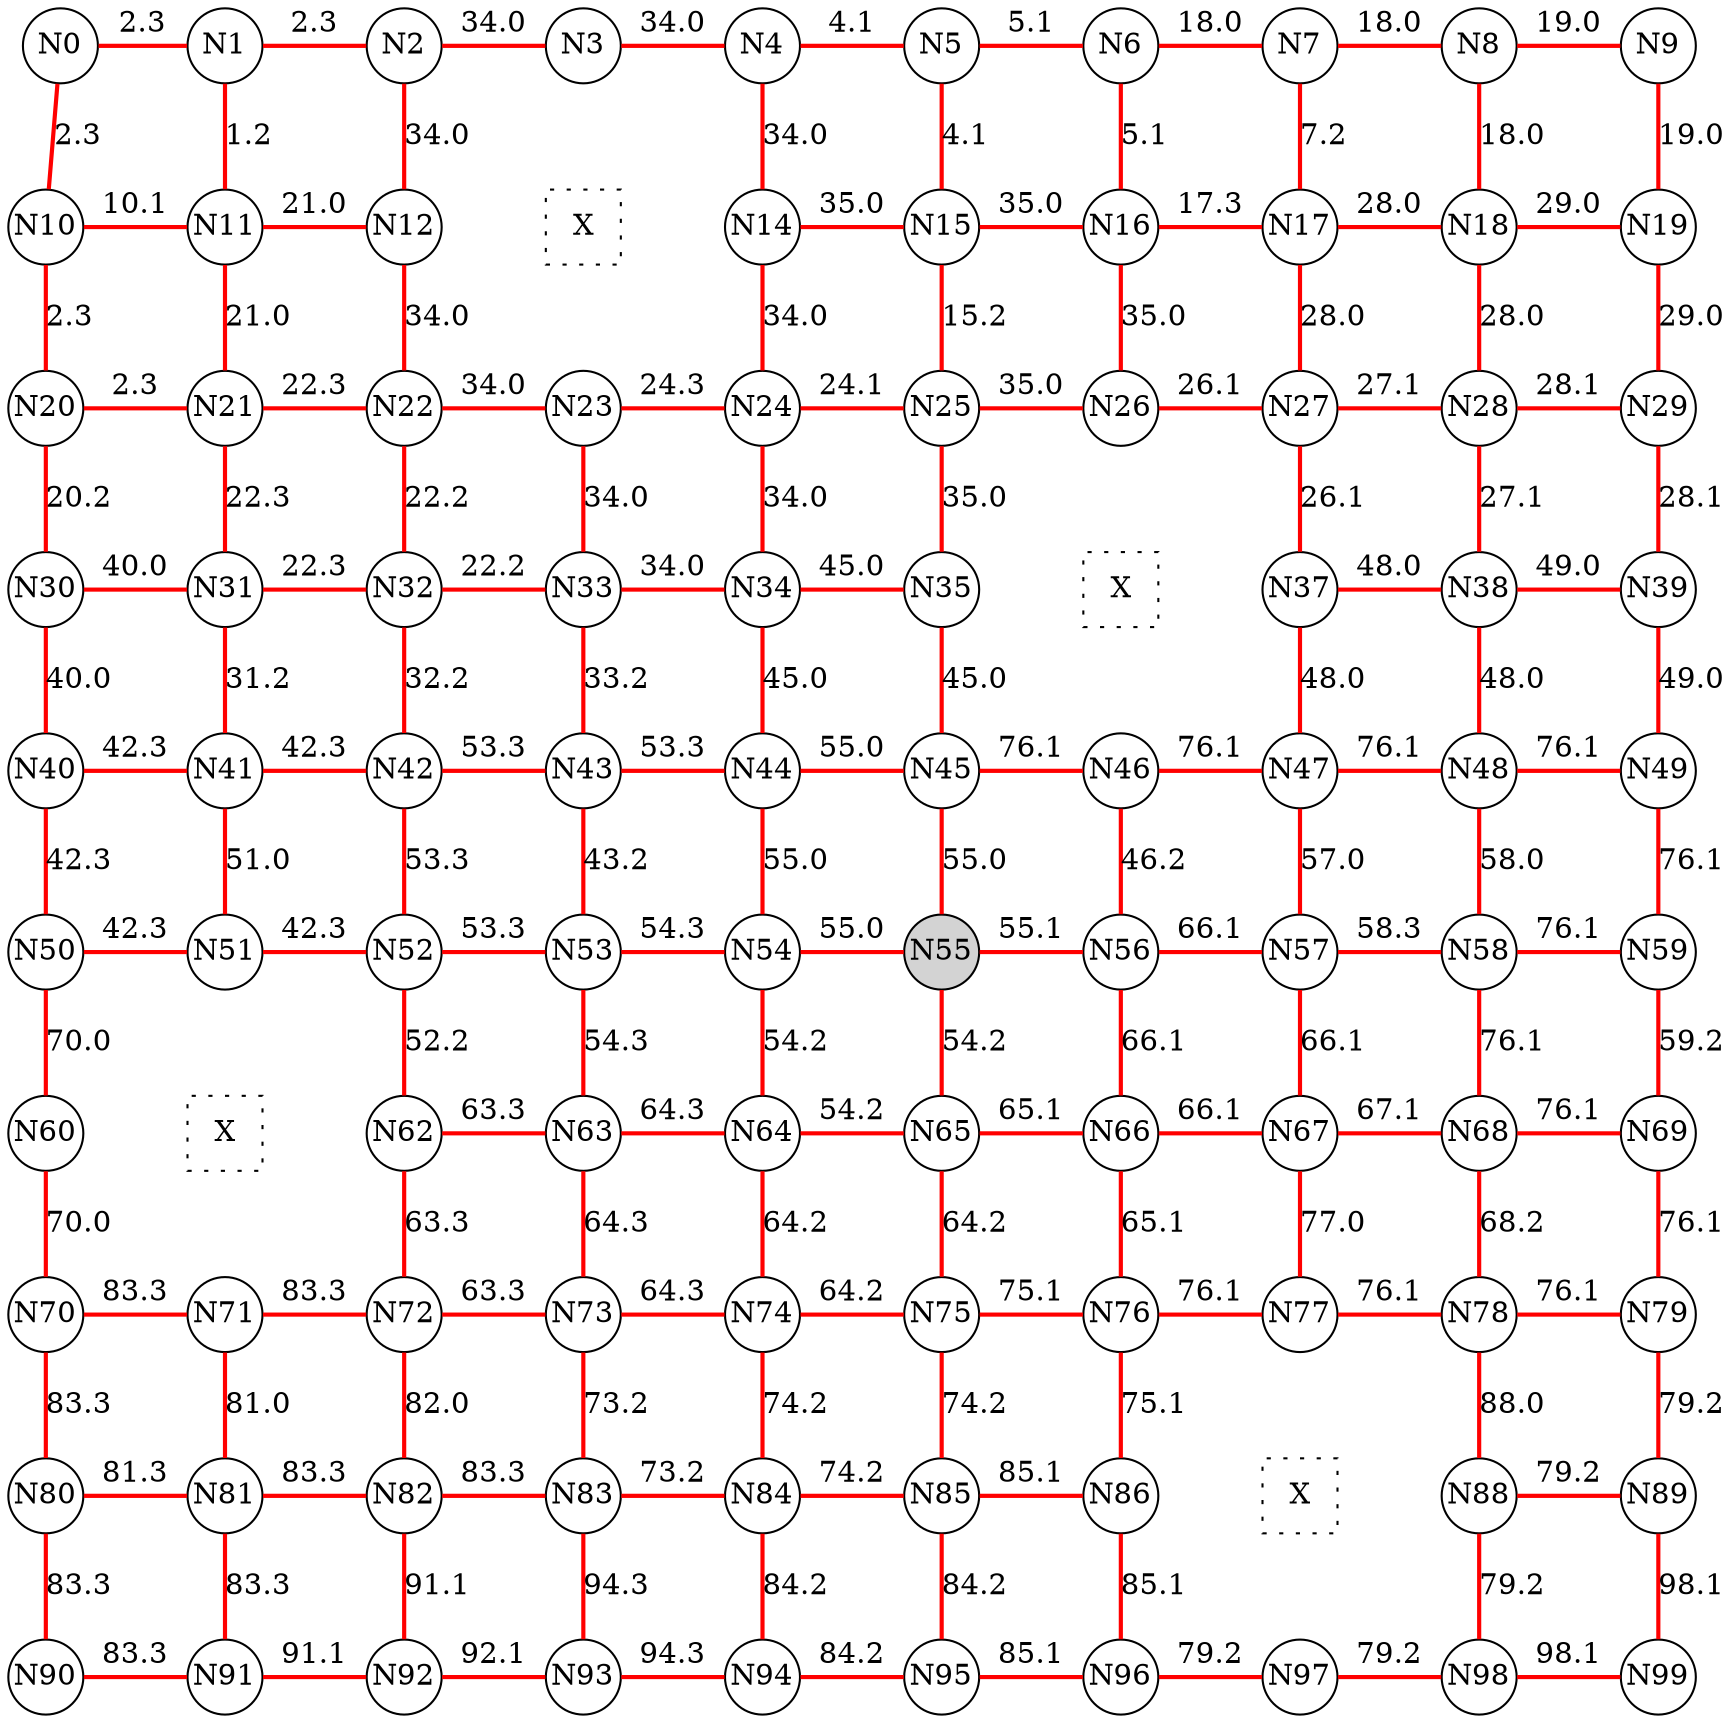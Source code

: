 
 digraph G { graph [layout=dot] 
 {rank=same; N0 [shape=circle, fixedsize=true]; N1 [shape=circle, fixedsize=true]; N2 [shape=circle, fixedsize=true]; N3 [shape=circle, fixedsize=true]; N4 [shape=circle, fixedsize=true]; N5 [shape=circle, fixedsize=true]; N6 [shape=circle, fixedsize=true]; N7 [shape=circle, fixedsize=true]; N8 [shape=circle, fixedsize=true]; N9 [shape=circle, fixedsize=true];  }
 {rank=same; N10 [shape=circle, fixedsize=true]; N11 [shape=circle, fixedsize=true]; N12 [shape=circle, fixedsize=true]; N13 [shape=square, style=dotted, fixedsize=true, label=X]; N14 [shape=circle, fixedsize=true]; N15 [shape=circle, fixedsize=true]; N16 [shape=circle, fixedsize=true]; N17 [shape=circle, fixedsize=true]; N18 [shape=circle, fixedsize=true]; N19 [shape=circle, fixedsize=true];  }
 {rank=same; N20 [shape=circle, fixedsize=true]; N21 [shape=circle, fixedsize=true]; N22 [shape=circle, fixedsize=true]; N23 [shape=circle, fixedsize=true]; N24 [shape=circle, fixedsize=true]; N25 [shape=circle, fixedsize=true]; N26 [shape=circle, fixedsize=true]; N27 [shape=circle, fixedsize=true]; N28 [shape=circle, fixedsize=true]; N29 [shape=circle, fixedsize=true];  }
 {rank=same; N30 [shape=circle, fixedsize=true]; N31 [shape=circle, fixedsize=true]; N32 [shape=circle, fixedsize=true]; N33 [shape=circle, fixedsize=true]; N34 [shape=circle, fixedsize=true]; N35 [shape=circle, fixedsize=true]; N36 [shape=square, style=dotted, fixedsize=true, label=X]; N37 [shape=circle, fixedsize=true]; N38 [shape=circle, fixedsize=true]; N39 [shape=circle, fixedsize=true];  }
 {rank=same; N40 [shape=circle, fixedsize=true]; N41 [shape=circle, fixedsize=true]; N42 [shape=circle, fixedsize=true]; N43 [shape=circle, fixedsize=true]; N44 [shape=circle, fixedsize=true]; N45 [shape=circle, fixedsize=true]; N46 [shape=circle, fixedsize=true]; N47 [shape=circle, fixedsize=true]; N48 [shape=circle, fixedsize=true]; N49 [shape=circle, fixedsize=true];  }
 {rank=same; N50 [shape=circle, fixedsize=true]; N51 [shape=circle, fixedsize=true]; N52 [shape=circle, fixedsize=true]; N53 [shape=circle, fixedsize=true]; N54 [shape=circle, fixedsize=true]; N55 [shape=circle, style=filled, fixedsize=true]; N56 [shape=circle, fixedsize=true]; N57 [shape=circle, fixedsize=true]; N58 [shape=circle, fixedsize=true]; N59 [shape=circle, fixedsize=true];  }
 {rank=same; N60 [shape=circle, fixedsize=true]; N61 [shape=square, style=dotted, fixedsize=true, label=X]; N62 [shape=circle, fixedsize=true]; N63 [shape=circle, fixedsize=true]; N64 [shape=circle, fixedsize=true]; N65 [shape=circle, fixedsize=true]; N66 [shape=circle, fixedsize=true]; N67 [shape=circle, fixedsize=true]; N68 [shape=circle, fixedsize=true]; N69 [shape=circle, fixedsize=true];  }
 {rank=same; N70 [shape=circle, fixedsize=true]; N71 [shape=circle, fixedsize=true]; N72 [shape=circle, fixedsize=true]; N73 [shape=circle, fixedsize=true]; N74 [shape=circle, fixedsize=true]; N75 [shape=circle, fixedsize=true]; N76 [shape=circle, fixedsize=true]; N77 [shape=circle, fixedsize=true]; N78 [shape=circle, fixedsize=true]; N79 [shape=circle, fixedsize=true];  }
 {rank=same; N80 [shape=circle, fixedsize=true]; N81 [shape=circle, fixedsize=true]; N82 [shape=circle, fixedsize=true]; N83 [shape=circle, fixedsize=true]; N84 [shape=circle, fixedsize=true]; N85 [shape=circle, fixedsize=true]; N86 [shape=circle, fixedsize=true]; N87 [shape=square, style=dotted, fixedsize=true, label=X]; N88 [shape=circle, fixedsize=true]; N89 [shape=circle, fixedsize=true];  }
 {rank=same; N90 [shape=circle, fixedsize=true]; N91 [shape=circle, fixedsize=true]; N92 [shape=circle, fixedsize=true]; N93 [shape=circle, fixedsize=true]; N94 [shape=circle, fixedsize=true]; N95 [shape=circle, fixedsize=true]; N96 [shape=circle, fixedsize=true]; N97 [shape=circle, fixedsize=true]; N98 [shape=circle, fixedsize=true]; N99 [shape=circle, fixedsize=true];  }
N0->N1 [dir=none, color=red, style=bold, label="2.3"]
N1->N2 [dir=none, color=red, style=bold, label="2.3"]
N2->N3 [dir=none, color=red, style=bold, label="34.0"]
N3->N4 [dir=none, color=red, style=bold, label="34.0"]
N4->N5 [dir=none, color=red, style=bold, label="4.1"]
N5->N6 [dir=none, color=red, style=bold, label="5.1"]
N6->N7 [dir=none, color=red, style=bold, label="18.0"]
N7->N8 [dir=none, color=red, style=bold, label="18.0"]
N8->N9 [dir=none, color=red, style=bold, label="19.0"]
N10->N11 [dir=none, color=red, style=bold, label="10.1"]
N11->N12 [dir=none, color=red, style=bold, label="21.0"]
N12->N13 [dir=none, style=invis, label=" "]
N13->N14 [dir=none, style=invis, label=" "]
N14->N15 [dir=none, color=red, style=bold, label="35.0"]
N15->N16 [dir=none, color=red, style=bold, label="35.0"]
N16->N17 [dir=none, color=red, style=bold, label="17.3"]
N17->N18 [dir=none, color=red, style=bold, label="28.0"]
N18->N19 [dir=none, color=red, style=bold, label="29.0"]
N20->N21 [dir=none, color=red, style=bold, label="2.3"]
N21->N22 [dir=none, color=red, style=bold, label="22.3"]
N22->N23 [dir=none, color=red, style=bold, label="34.0"]
N23->N24 [dir=none, color=red, style=bold, label="24.3"]
N24->N25 [dir=none, color=red, style=bold, label="24.1"]
N25->N26 [dir=none, color=red, style=bold, label="35.0"]
N26->N27 [dir=none, color=red, style=bold, label="26.1"]
N27->N28 [dir=none, color=red, style=bold, label="27.1"]
N28->N29 [dir=none, color=red, style=bold, label="28.1"]
N30->N31 [dir=none, color=red, style=bold, label="40.0"]
N31->N32 [dir=none, color=red, style=bold, label="22.3"]
N32->N33 [dir=none, color=red, style=bold, label="22.2"]
N33->N34 [dir=none, color=red, style=bold, label="34.0"]
N34->N35 [dir=none, color=red, style=bold, label="45.0"]
N35->N36 [dir=none, style=invis, label=" "]
N36->N37 [dir=none, style=invis, label=" "]
N37->N38 [dir=none, color=red, style=bold, label="48.0"]
N38->N39 [dir=none, color=red, style=bold, label="49.0"]
N40->N41 [dir=none, color=red, style=bold, label="42.3"]
N41->N42 [dir=none, color=red, style=bold, label="42.3"]
N42->N43 [dir=none, color=red, style=bold, label="53.3"]
N43->N44 [dir=none, color=red, style=bold, label="53.3"]
N44->N45 [dir=none, color=red, style=bold, label="55.0"]
N45->N46 [dir=none, color=red, style=bold, label="76.1"]
N46->N47 [dir=none, color=red, style=bold, label="76.1"]
N47->N48 [dir=none, color=red, style=bold, label="76.1"]
N48->N49 [dir=none, color=red, style=bold, label="76.1"]
N50->N51 [dir=none, color=red, style=bold, label="42.3"]
N51->N52 [dir=none, color=red, style=bold, label="42.3"]
N52->N53 [dir=none, color=red, style=bold, label="53.3"]
N53->N54 [dir=none, color=red, style=bold, label="54.3"]
N54->N55 [dir=none, color=red, style=bold, label="55.0"]
N55->N56 [dir=none, color=red, style=bold, label="55.1"]
N56->N57 [dir=none, color=red, style=bold, label="66.1"]
N57->N58 [dir=none, color=red, style=bold, label="58.3"]
N58->N59 [dir=none, color=red, style=bold, label="76.1"]
N60->N61 [dir=none, style=invis, label=" "]
N61->N62 [dir=none, style=invis, label=" "]
N62->N63 [dir=none, color=red, style=bold, label="63.3"]
N63->N64 [dir=none, color=red, style=bold, label="64.3"]
N64->N65 [dir=none, color=red, style=bold, label="54.2"]
N65->N66 [dir=none, color=red, style=bold, label="65.1"]
N66->N67 [dir=none, color=red, style=bold, label="66.1"]
N67->N68 [dir=none, color=red, style=bold, label="67.1"]
N68->N69 [dir=none, color=red, style=bold, label="76.1"]
N70->N71 [dir=none, color=red, style=bold, label="83.3"]
N71->N72 [dir=none, color=red, style=bold, label="83.3"]
N72->N73 [dir=none, color=red, style=bold, label="63.3"]
N73->N74 [dir=none, color=red, style=bold, label="64.3"]
N74->N75 [dir=none, color=red, style=bold, label="64.2"]
N75->N76 [dir=none, color=red, style=bold, label="75.1"]
N76->N77 [dir=none, color=red, style=bold, label="76.1"]
N77->N78 [dir=none, color=red, style=bold, label="76.1"]
N78->N79 [dir=none, color=red, style=bold, label="76.1"]
N80->N81 [dir=none, color=red, style=bold, label="81.3"]
N81->N82 [dir=none, color=red, style=bold, label="83.3"]
N82->N83 [dir=none, color=red, style=bold, label="83.3"]
N83->N84 [dir=none, color=red, style=bold, label="73.2"]
N84->N85 [dir=none, color=red, style=bold, label="74.2"]
N85->N86 [dir=none, color=red, style=bold, label="85.1"]
N86->N87 [dir=none, style=invis, label=" "]
N87->N88 [dir=none, style=invis, label=" "]
N88->N89 [dir=none, color=red, style=bold, label="79.2"]
N90->N91 [dir=none, color=red, style=bold, label="83.3"]
N91->N92 [dir=none, color=red, style=bold, label="91.1"]
N92->N93 [dir=none, color=red, style=bold, label="92.1"]
N93->N94 [dir=none, color=red, style=bold, label="94.3"]
N94->N95 [dir=none, color=red, style=bold, label="84.2"]
N95->N96 [dir=none, color=red, style=bold, label="85.1"]
N96->N97 [dir=none, color=red, style=bold, label="79.2"]
N97->N98 [dir=none, color=red, style=bold, label="79.2"]
N98->N99 [dir=none, color=red, style=bold, label="98.1"]
N0->N10 [dir=none, color=red, style=bold, label="2.3"]
N10->N20 [dir=none, color=red, style=bold, label="2.3"]
N20->N30 [dir=none, color=red, style=bold, label="20.2"]
N30->N40 [dir=none, color=red, style=bold, label="40.0"]
N40->N50 [dir=none, color=red, style=bold, label="42.3"]
N50->N60 [dir=none, color=red, style=bold, label="70.0"]
N60->N70 [dir=none, color=red, style=bold, label="70.0"]
N70->N80 [dir=none, color=red, style=bold, label="83.3"]
N80->N90 [dir=none, color=red, style=bold, label="83.3"]
N1->N11 [dir=none, color=red, style=bold, label="1.2"]
N11->N21 [dir=none, color=red, style=bold, label="21.0"]
N21->N31 [dir=none, color=red, style=bold, label="22.3"]
N31->N41 [dir=none, color=red, style=bold, label="31.2"]
N41->N51 [dir=none, color=red, style=bold, label="51.0"]
N51->N61 [dir=none, style=invis, label=" "]
N61->N71 [dir=none, style=invis, label=" "]
N71->N81 [dir=none, color=red, style=bold, label="81.0"]
N81->N91 [dir=none, color=red, style=bold, label="83.3"]
N2->N12 [dir=none, color=red, style=bold, label="34.0"]
N12->N22 [dir=none, color=red, style=bold, label="34.0"]
N22->N32 [dir=none, color=red, style=bold, label="22.2"]
N32->N42 [dir=none, color=red, style=bold, label="32.2"]
N42->N52 [dir=none, color=red, style=bold, label="53.3"]
N52->N62 [dir=none, color=red, style=bold, label="52.2"]
N62->N72 [dir=none, color=red, style=bold, label="63.3"]
N72->N82 [dir=none, color=red, style=bold, label="82.0"]
N82->N92 [dir=none, color=red, style=bold, label="91.1"]
N3->N13 [dir=none, style=invis, label=" "]
N13->N23 [dir=none, style=invis, label=" "]
N23->N33 [dir=none, color=red, style=bold, label="34.0"]
N33->N43 [dir=none, color=red, style=bold, label="33.2"]
N43->N53 [dir=none, color=red, style=bold, label="43.2"]
N53->N63 [dir=none, color=red, style=bold, label="54.3"]
N63->N73 [dir=none, color=red, style=bold, label="64.3"]
N73->N83 [dir=none, color=red, style=bold, label="73.2"]
N83->N93 [dir=none, color=red, style=bold, label="94.3"]
N4->N14 [dir=none, color=red, style=bold, label="34.0"]
N14->N24 [dir=none, color=red, style=bold, label="34.0"]
N24->N34 [dir=none, color=red, style=bold, label="34.0"]
N34->N44 [dir=none, color=red, style=bold, label="45.0"]
N44->N54 [dir=none, color=red, style=bold, label="55.0"]
N54->N64 [dir=none, color=red, style=bold, label="54.2"]
N64->N74 [dir=none, color=red, style=bold, label="64.2"]
N74->N84 [dir=none, color=red, style=bold, label="74.2"]
N84->N94 [dir=none, color=red, style=bold, label="84.2"]
N5->N15 [dir=none, color=red, style=bold, label="4.1"]
N15->N25 [dir=none, color=red, style=bold, label="15.2"]
N25->N35 [dir=none, color=red, style=bold, label="35.0"]
N35->N45 [dir=none, color=red, style=bold, label="45.0"]
N45->N55 [dir=none, color=red, style=bold, label="55.0"]
N55->N65 [dir=none, color=red, style=bold, label="54.2"]
N65->N75 [dir=none, color=red, style=bold, label="64.2"]
N75->N85 [dir=none, color=red, style=bold, label="74.2"]
N85->N95 [dir=none, color=red, style=bold, label="84.2"]
N6->N16 [dir=none, color=red, style=bold, label="5.1"]
N16->N26 [dir=none, color=red, style=bold, label="35.0"]
N26->N36 [dir=none, style=invis, label=" "]
N36->N46 [dir=none, style=invis, label=" "]
N46->N56 [dir=none, color=red, style=bold, label="46.2"]
N56->N66 [dir=none, color=red, style=bold, label="66.1"]
N66->N76 [dir=none, color=red, style=bold, label="65.1"]
N76->N86 [dir=none, color=red, style=bold, label="75.1"]
N86->N96 [dir=none, color=red, style=bold, label="85.1"]
N7->N17 [dir=none, color=red, style=bold, label="7.2"]
N17->N27 [dir=none, color=red, style=bold, label="28.0"]
N27->N37 [dir=none, color=red, style=bold, label="26.1"]
N37->N47 [dir=none, color=red, style=bold, label="48.0"]
N47->N57 [dir=none, color=red, style=bold, label="57.0"]
N57->N67 [dir=none, color=red, style=bold, label="66.1"]
N67->N77 [dir=none, color=red, style=bold, label="77.0"]
N77->N87 [dir=none, style=invis, label=" "]
N87->N97 [dir=none, style=invis, label=" "]
N8->N18 [dir=none, color=red, style=bold, label="18.0"]
N18->N28 [dir=none, color=red, style=bold, label="28.0"]
N28->N38 [dir=none, color=red, style=bold, label="27.1"]
N38->N48 [dir=none, color=red, style=bold, label="48.0"]
N48->N58 [dir=none, color=red, style=bold, label="58.0"]
N58->N68 [dir=none, color=red, style=bold, label="76.1"]
N68->N78 [dir=none, color=red, style=bold, label="68.2"]
N78->N88 [dir=none, color=red, style=bold, label="88.0"]
N88->N98 [dir=none, color=red, style=bold, label="79.2"]
N9->N19 [dir=none, color=red, style=bold, label="19.0"]
N19->N29 [dir=none, color=red, style=bold, label="29.0"]
N29->N39 [dir=none, color=red, style=bold, label="28.1"]
N39->N49 [dir=none, color=red, style=bold, label="49.0"]
N49->N59 [dir=none, color=red, style=bold, label="76.1"]
N59->N69 [dir=none, color=red, style=bold, label="59.2"]
N69->N79 [dir=none, color=red, style=bold, label="76.1"]
N79->N89 [dir=none, color=red, style=bold, label="79.2"]
N89->N99 [dir=none, color=red, style=bold, label="98.1"]
 }